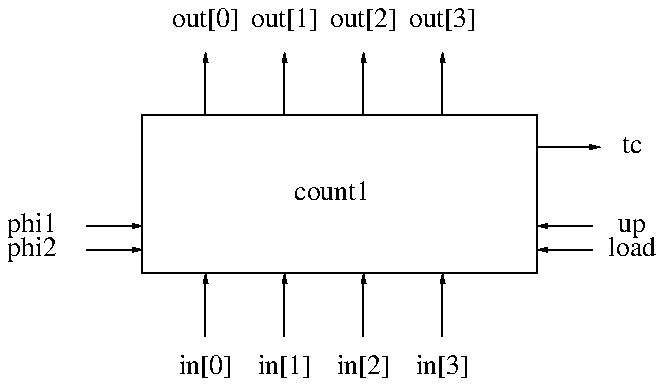 ' \" @(#)mfig8.pic	 3.1	 03/22/88
.PS 3.0i
scale = .1

"tc" at (0.615000, 0.495000)
"count1" at (0.330000, 0.450000)
"load" at (0.615000, 0.397500)
"up" at (0.615000, 0.420000)
"out[3]" at (0.435000, 0.615000)
"out[2]" at (0.360000, 0.615000)
"out[1]" at (0.285000, 0.615000)
"out[0]" at (0.210000, 0.615000)
"in[3]" at (0.435000, 0.285000)
"in[2]" at (0.360000, 0.285000)
"in[1]" at (0.285000, 0.285000)
"in[0]" at (0.210000, 0.285000)
arrow from (0.525000, 0.495000) to (0.585000, 0.495000)
arrow from (0.435000, 0.315000) to (0.435000, 0.375000)
arrow from (0.360000, 0.315000) to (0.360000, 0.375000)
arrow from (0.285000, 0.315000) to (0.285000, 0.375000)
arrow from (0.210000, 0.315000) to (0.210000, 0.375000)
line solid from (0.150000, 0.525000) to (0.525000, 0.525000)
line solid from (0.525000, 0.525000) to (0.525000, 0.375000)
line solid from (0.525000, 0.375000) to (0.150000, 0.375000)
line solid from (0.150000, 0.525000) to (0.150000, 0.375000)
arrow from (0.097500, 0.397500) to (0.150000, 0.397500)
arrow from (0.097500, 0.420000) to (0.150000, 0.420000)
arrow from (0.577500, 0.420000) to (0.525000, 0.420000)
arrow from (0.577500, 0.397500) to (0.525000, 0.397500)
"phi1" at (0.045000, 0.420000)
"phi2" at (0.045000, 0.397500)
arrow from (0.210000, 0.525000) to (0.210000, 0.585000)
arrow from (0.285000, 0.525000) to (0.285000, 0.585000)
arrow from (0.360000, 0.525000) to (0.360000, 0.585000)
arrow from (0.435000, 0.525000) to (0.435000, 0.585000)
.PE
